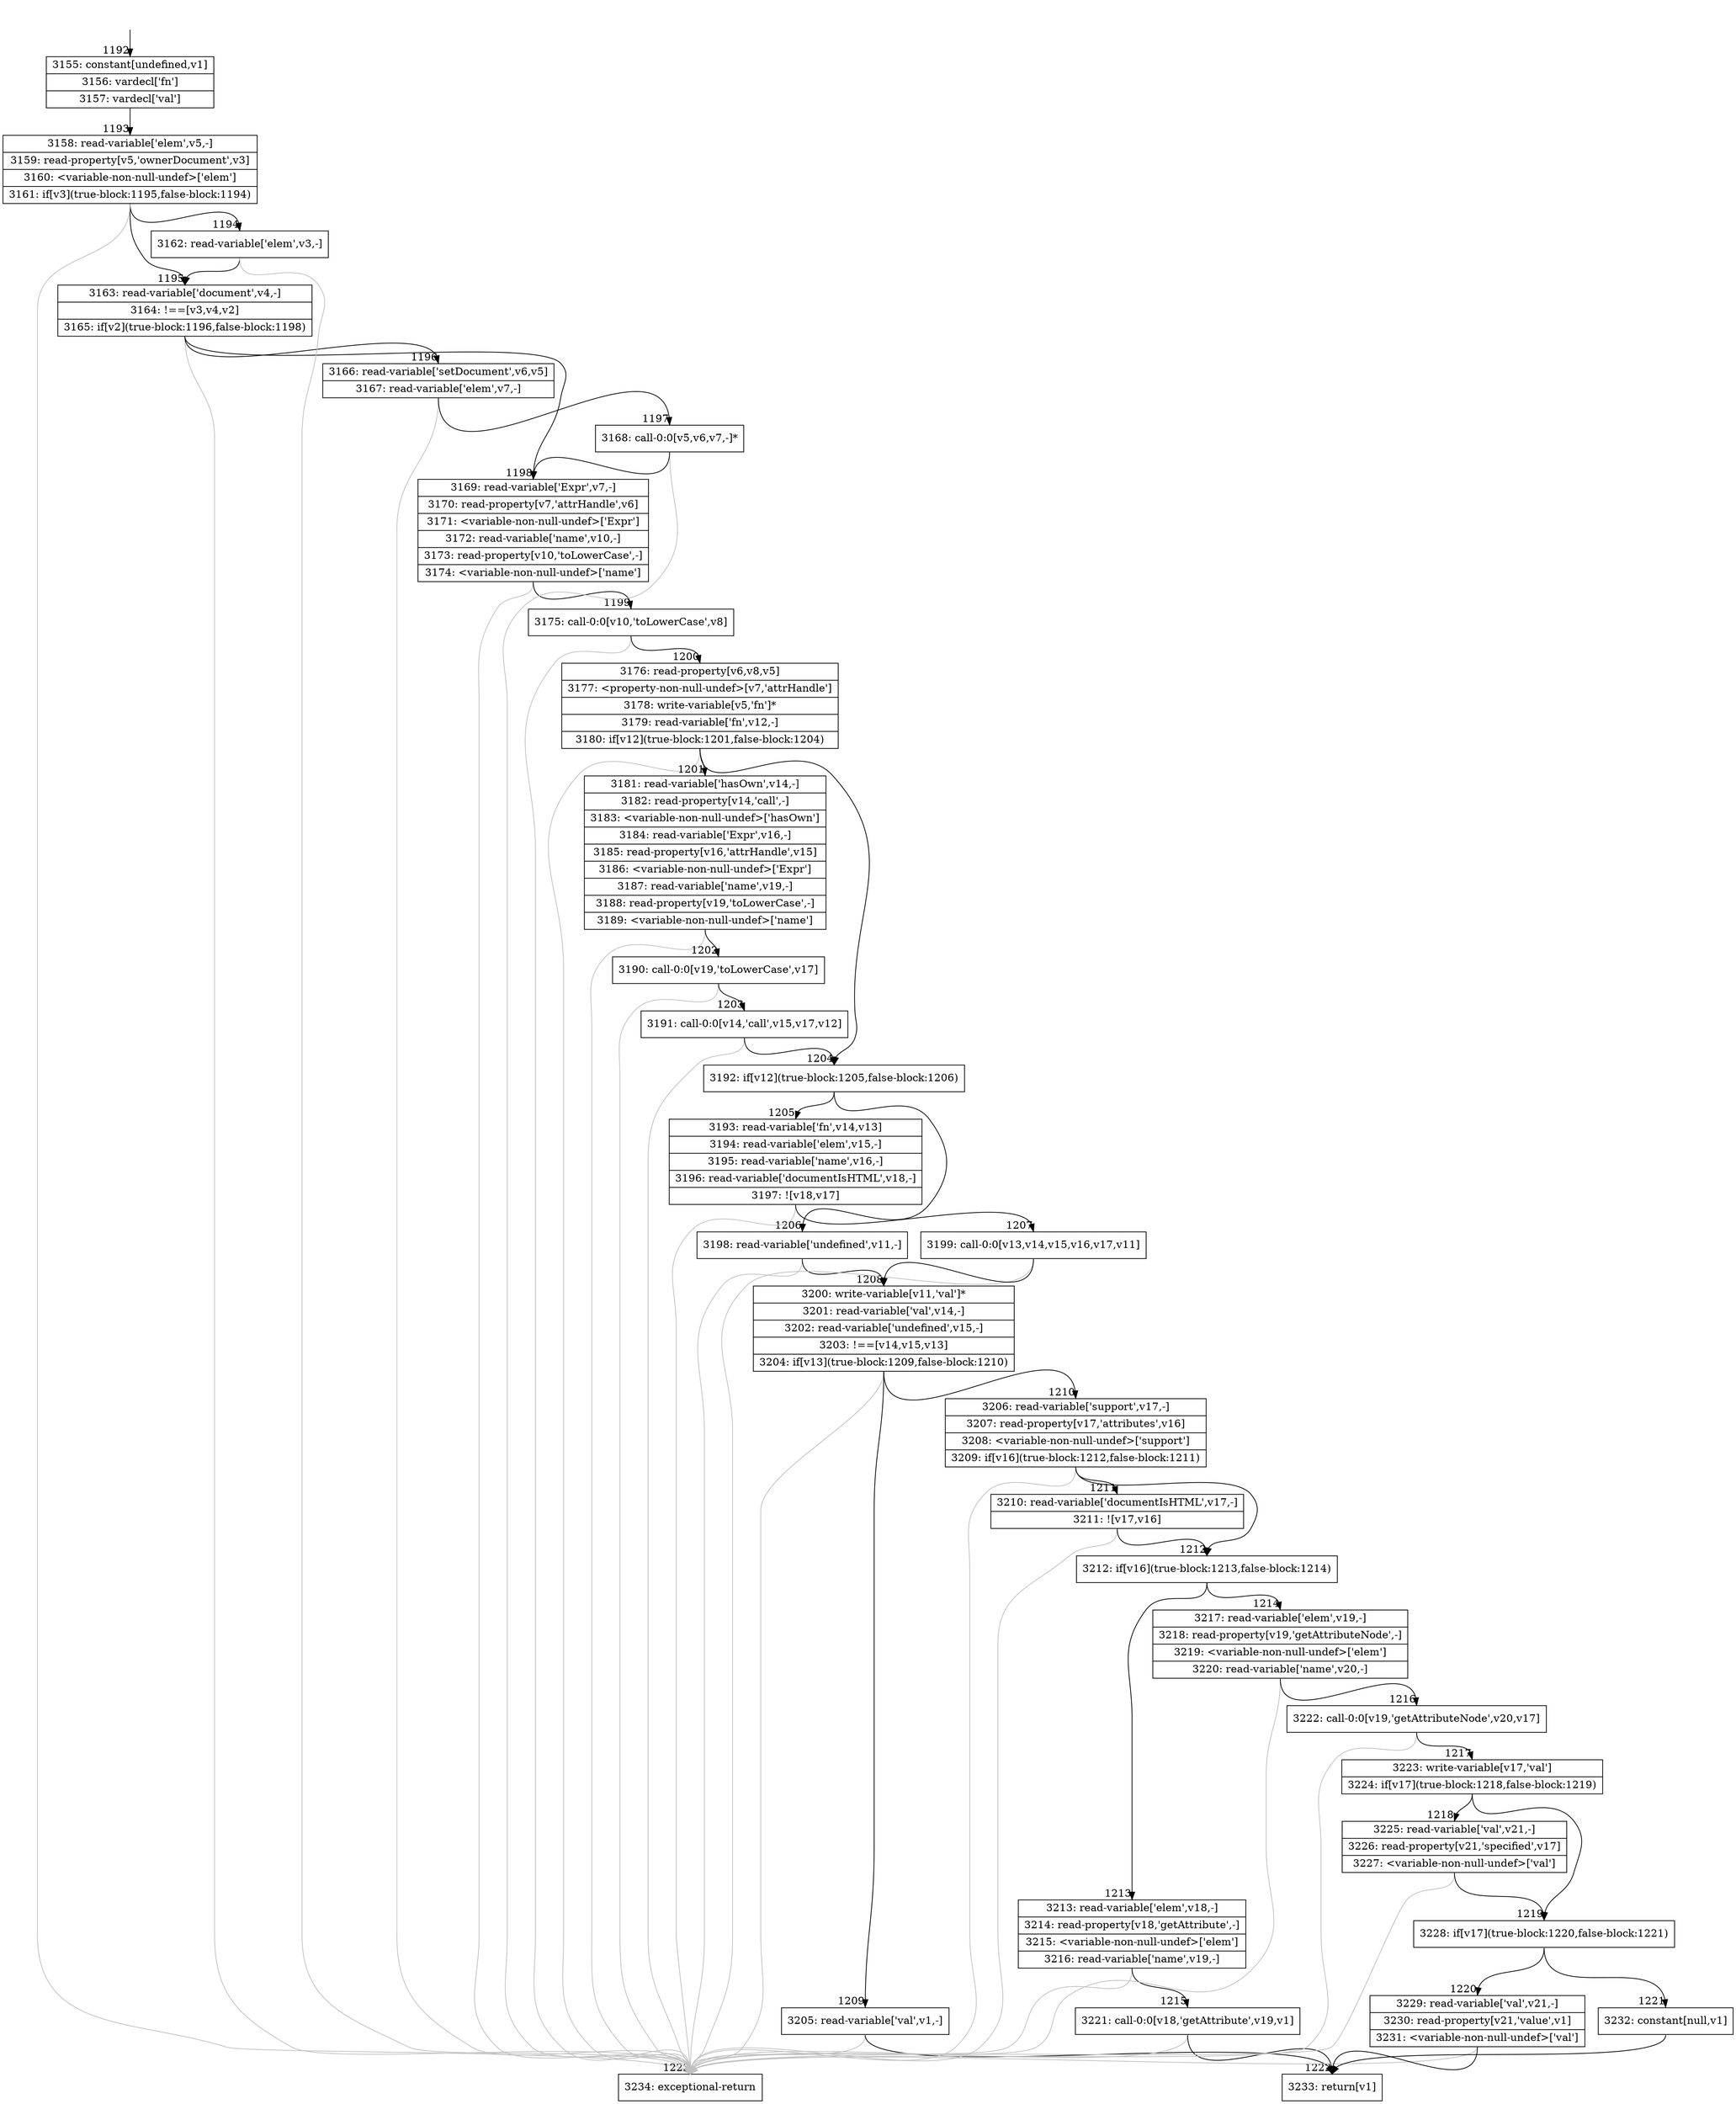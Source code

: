 digraph {
rankdir="TD"
BB_entry88[shape=none,label=""];
BB_entry88 -> BB1192 [tailport=s, headport=n, headlabel="    1192"]
BB1192 [shape=record label="{3155: constant[undefined,v1]|3156: vardecl['fn']|3157: vardecl['val']}" ] 
BB1192 -> BB1193 [tailport=s, headport=n, headlabel="      1193"]
BB1193 [shape=record label="{3158: read-variable['elem',v5,-]|3159: read-property[v5,'ownerDocument',v3]|3160: \<variable-non-null-undef\>['elem']|3161: if[v3](true-block:1195,false-block:1194)}" ] 
BB1193 -> BB1195 [tailport=s, headport=n, headlabel="      1195"]
BB1193 -> BB1194 [tailport=s, headport=n, headlabel="      1194"]
BB1193 -> BB1223 [tailport=s, headport=n, color=gray, headlabel="      1223"]
BB1194 [shape=record label="{3162: read-variable['elem',v3,-]}" ] 
BB1194 -> BB1195 [tailport=s, headport=n]
BB1194 -> BB1223 [tailport=s, headport=n, color=gray]
BB1195 [shape=record label="{3163: read-variable['document',v4,-]|3164: !==[v3,v4,v2]|3165: if[v2](true-block:1196,false-block:1198)}" ] 
BB1195 -> BB1196 [tailport=s, headport=n, headlabel="      1196"]
BB1195 -> BB1198 [tailport=s, headport=n, headlabel="      1198"]
BB1195 -> BB1223 [tailport=s, headport=n, color=gray]
BB1196 [shape=record label="{3166: read-variable['setDocument',v6,v5]|3167: read-variable['elem',v7,-]}" ] 
BB1196 -> BB1197 [tailport=s, headport=n, headlabel="      1197"]
BB1196 -> BB1223 [tailport=s, headport=n, color=gray]
BB1197 [shape=record label="{3168: call-0:0[v5,v6,v7,-]*}" ] 
BB1197 -> BB1198 [tailport=s, headport=n]
BB1197 -> BB1223 [tailport=s, headport=n, color=gray]
BB1198 [shape=record label="{3169: read-variable['Expr',v7,-]|3170: read-property[v7,'attrHandle',v6]|3171: \<variable-non-null-undef\>['Expr']|3172: read-variable['name',v10,-]|3173: read-property[v10,'toLowerCase',-]|3174: \<variable-non-null-undef\>['name']}" ] 
BB1198 -> BB1199 [tailport=s, headport=n, headlabel="      1199"]
BB1198 -> BB1223 [tailport=s, headport=n, color=gray]
BB1199 [shape=record label="{3175: call-0:0[v10,'toLowerCase',v8]}" ] 
BB1199 -> BB1200 [tailport=s, headport=n, headlabel="      1200"]
BB1199 -> BB1223 [tailport=s, headport=n, color=gray]
BB1200 [shape=record label="{3176: read-property[v6,v8,v5]|3177: \<property-non-null-undef\>[v7,'attrHandle']|3178: write-variable[v5,'fn']*|3179: read-variable['fn',v12,-]|3180: if[v12](true-block:1201,false-block:1204)}" ] 
BB1200 -> BB1204 [tailport=s, headport=n, headlabel="      1204"]
BB1200 -> BB1201 [tailport=s, headport=n, headlabel="      1201"]
BB1200 -> BB1223 [tailport=s, headport=n, color=gray]
BB1201 [shape=record label="{3181: read-variable['hasOwn',v14,-]|3182: read-property[v14,'call',-]|3183: \<variable-non-null-undef\>['hasOwn']|3184: read-variable['Expr',v16,-]|3185: read-property[v16,'attrHandle',v15]|3186: \<variable-non-null-undef\>['Expr']|3187: read-variable['name',v19,-]|3188: read-property[v19,'toLowerCase',-]|3189: \<variable-non-null-undef\>['name']}" ] 
BB1201 -> BB1202 [tailport=s, headport=n, headlabel="      1202"]
BB1201 -> BB1223 [tailport=s, headport=n, color=gray]
BB1202 [shape=record label="{3190: call-0:0[v19,'toLowerCase',v17]}" ] 
BB1202 -> BB1203 [tailport=s, headport=n, headlabel="      1203"]
BB1202 -> BB1223 [tailport=s, headport=n, color=gray]
BB1203 [shape=record label="{3191: call-0:0[v14,'call',v15,v17,v12]}" ] 
BB1203 -> BB1204 [tailport=s, headport=n]
BB1203 -> BB1223 [tailport=s, headport=n, color=gray]
BB1204 [shape=record label="{3192: if[v12](true-block:1205,false-block:1206)}" ] 
BB1204 -> BB1205 [tailport=s, headport=n, headlabel="      1205"]
BB1204 -> BB1206 [tailport=s, headport=n, headlabel="      1206"]
BB1205 [shape=record label="{3193: read-variable['fn',v14,v13]|3194: read-variable['elem',v15,-]|3195: read-variable['name',v16,-]|3196: read-variable['documentIsHTML',v18,-]|3197: ![v18,v17]}" ] 
BB1205 -> BB1207 [tailport=s, headport=n, headlabel="      1207"]
BB1205 -> BB1223 [tailport=s, headport=n, color=gray]
BB1206 [shape=record label="{3198: read-variable['undefined',v11,-]}" ] 
BB1206 -> BB1208 [tailport=s, headport=n, headlabel="      1208"]
BB1206 -> BB1223 [tailport=s, headport=n, color=gray]
BB1207 [shape=record label="{3199: call-0:0[v13,v14,v15,v16,v17,v11]}" ] 
BB1207 -> BB1208 [tailport=s, headport=n]
BB1207 -> BB1223 [tailport=s, headport=n, color=gray]
BB1208 [shape=record label="{3200: write-variable[v11,'val']*|3201: read-variable['val',v14,-]|3202: read-variable['undefined',v15,-]|3203: !==[v14,v15,v13]|3204: if[v13](true-block:1209,false-block:1210)}" ] 
BB1208 -> BB1209 [tailport=s, headport=n, headlabel="      1209"]
BB1208 -> BB1210 [tailport=s, headport=n, headlabel="      1210"]
BB1208 -> BB1223 [tailport=s, headport=n, color=gray]
BB1209 [shape=record label="{3205: read-variable['val',v1,-]}" ] 
BB1209 -> BB1222 [tailport=s, headport=n, headlabel="      1222"]
BB1209 -> BB1223 [tailport=s, headport=n, color=gray]
BB1210 [shape=record label="{3206: read-variable['support',v17,-]|3207: read-property[v17,'attributes',v16]|3208: \<variable-non-null-undef\>['support']|3209: if[v16](true-block:1212,false-block:1211)}" ] 
BB1210 -> BB1212 [tailport=s, headport=n, headlabel="      1212"]
BB1210 -> BB1211 [tailport=s, headport=n, headlabel="      1211"]
BB1210 -> BB1223 [tailport=s, headport=n, color=gray]
BB1211 [shape=record label="{3210: read-variable['documentIsHTML',v17,-]|3211: ![v17,v16]}" ] 
BB1211 -> BB1212 [tailport=s, headport=n]
BB1211 -> BB1223 [tailport=s, headport=n, color=gray]
BB1212 [shape=record label="{3212: if[v16](true-block:1213,false-block:1214)}" ] 
BB1212 -> BB1213 [tailport=s, headport=n, headlabel="      1213"]
BB1212 -> BB1214 [tailport=s, headport=n, headlabel="      1214"]
BB1213 [shape=record label="{3213: read-variable['elem',v18,-]|3214: read-property[v18,'getAttribute',-]|3215: \<variable-non-null-undef\>['elem']|3216: read-variable['name',v19,-]}" ] 
BB1213 -> BB1215 [tailport=s, headport=n, headlabel="      1215"]
BB1213 -> BB1223 [tailport=s, headport=n, color=gray]
BB1214 [shape=record label="{3217: read-variable['elem',v19,-]|3218: read-property[v19,'getAttributeNode',-]|3219: \<variable-non-null-undef\>['elem']|3220: read-variable['name',v20,-]}" ] 
BB1214 -> BB1216 [tailport=s, headport=n, headlabel="      1216"]
BB1214 -> BB1223 [tailport=s, headport=n, color=gray]
BB1215 [shape=record label="{3221: call-0:0[v18,'getAttribute',v19,v1]}" ] 
BB1215 -> BB1222 [tailport=s, headport=n]
BB1215 -> BB1223 [tailport=s, headport=n, color=gray]
BB1216 [shape=record label="{3222: call-0:0[v19,'getAttributeNode',v20,v17]}" ] 
BB1216 -> BB1217 [tailport=s, headport=n, headlabel="      1217"]
BB1216 -> BB1223 [tailport=s, headport=n, color=gray]
BB1217 [shape=record label="{3223: write-variable[v17,'val']|3224: if[v17](true-block:1218,false-block:1219)}" ] 
BB1217 -> BB1219 [tailport=s, headport=n, headlabel="      1219"]
BB1217 -> BB1218 [tailport=s, headport=n, headlabel="      1218"]
BB1218 [shape=record label="{3225: read-variable['val',v21,-]|3226: read-property[v21,'specified',v17]|3227: \<variable-non-null-undef\>['val']}" ] 
BB1218 -> BB1219 [tailport=s, headport=n]
BB1218 -> BB1223 [tailport=s, headport=n, color=gray]
BB1219 [shape=record label="{3228: if[v17](true-block:1220,false-block:1221)}" ] 
BB1219 -> BB1220 [tailport=s, headport=n, headlabel="      1220"]
BB1219 -> BB1221 [tailport=s, headport=n, headlabel="      1221"]
BB1220 [shape=record label="{3229: read-variable['val',v21,-]|3230: read-property[v21,'value',v1]|3231: \<variable-non-null-undef\>['val']}" ] 
BB1220 -> BB1222 [tailport=s, headport=n]
BB1220 -> BB1223 [tailport=s, headport=n, color=gray]
BB1221 [shape=record label="{3232: constant[null,v1]}" ] 
BB1221 -> BB1222 [tailport=s, headport=n]
BB1222 [shape=record label="{3233: return[v1]}" ] 
BB1223 [shape=record label="{3234: exceptional-return}" ] 
}
